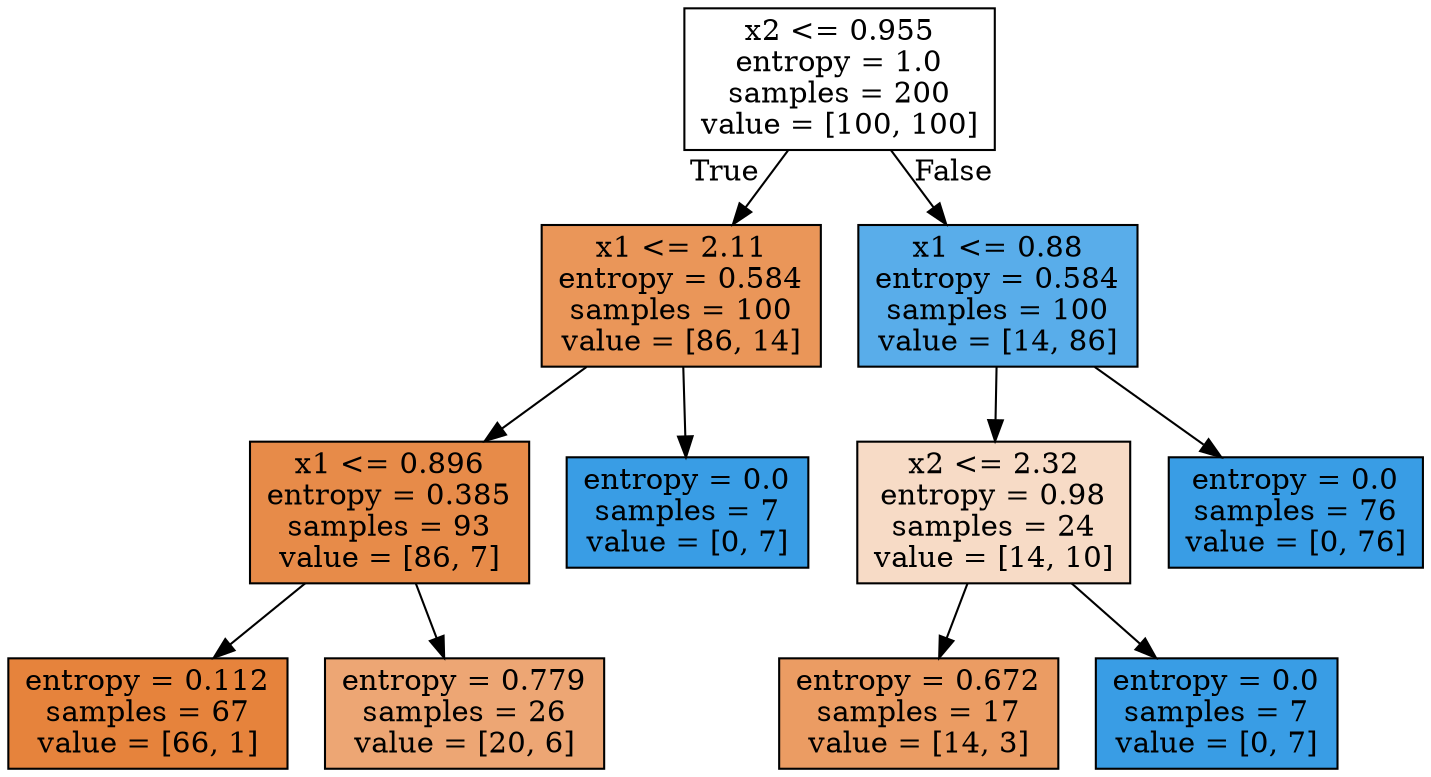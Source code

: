 digraph Tree {
node [shape=box, style="filled", color="black"] ;
0 [label="x2 <= 0.955\nentropy = 1.0\nsamples = 200\nvalue = [100, 100]", fillcolor="#e5813900"] ;
1 [label="x1 <= 2.11\nentropy = 0.584\nsamples = 100\nvalue = [86, 14]", fillcolor="#e58139d5"] ;
0 -> 1 [labeldistance=2.5, labelangle=45, headlabel="True"] ;
2 [label="x1 <= 0.896\nentropy = 0.385\nsamples = 93\nvalue = [86, 7]", fillcolor="#e58139ea"] ;
1 -> 2 ;
3 [label="entropy = 0.112\nsamples = 67\nvalue = [66, 1]", fillcolor="#e58139fb"] ;
2 -> 3 ;
4 [label="entropy = 0.779\nsamples = 26\nvalue = [20, 6]", fillcolor="#e58139b3"] ;
2 -> 4 ;
5 [label="entropy = 0.0\nsamples = 7\nvalue = [0, 7]", fillcolor="#399de5ff"] ;
1 -> 5 ;
6 [label="x1 <= 0.88\nentropy = 0.584\nsamples = 100\nvalue = [14, 86]", fillcolor="#399de5d5"] ;
0 -> 6 [labeldistance=2.5, labelangle=-45, headlabel="False"] ;
7 [label="x2 <= 2.32\nentropy = 0.98\nsamples = 24\nvalue = [14, 10]", fillcolor="#e5813949"] ;
6 -> 7 ;
8 [label="entropy = 0.672\nsamples = 17\nvalue = [14, 3]", fillcolor="#e58139c8"] ;
7 -> 8 ;
9 [label="entropy = 0.0\nsamples = 7\nvalue = [0, 7]", fillcolor="#399de5ff"] ;
7 -> 9 ;
10 [label="entropy = 0.0\nsamples = 76\nvalue = [0, 76]", fillcolor="#399de5ff"] ;
6 -> 10 ;
}